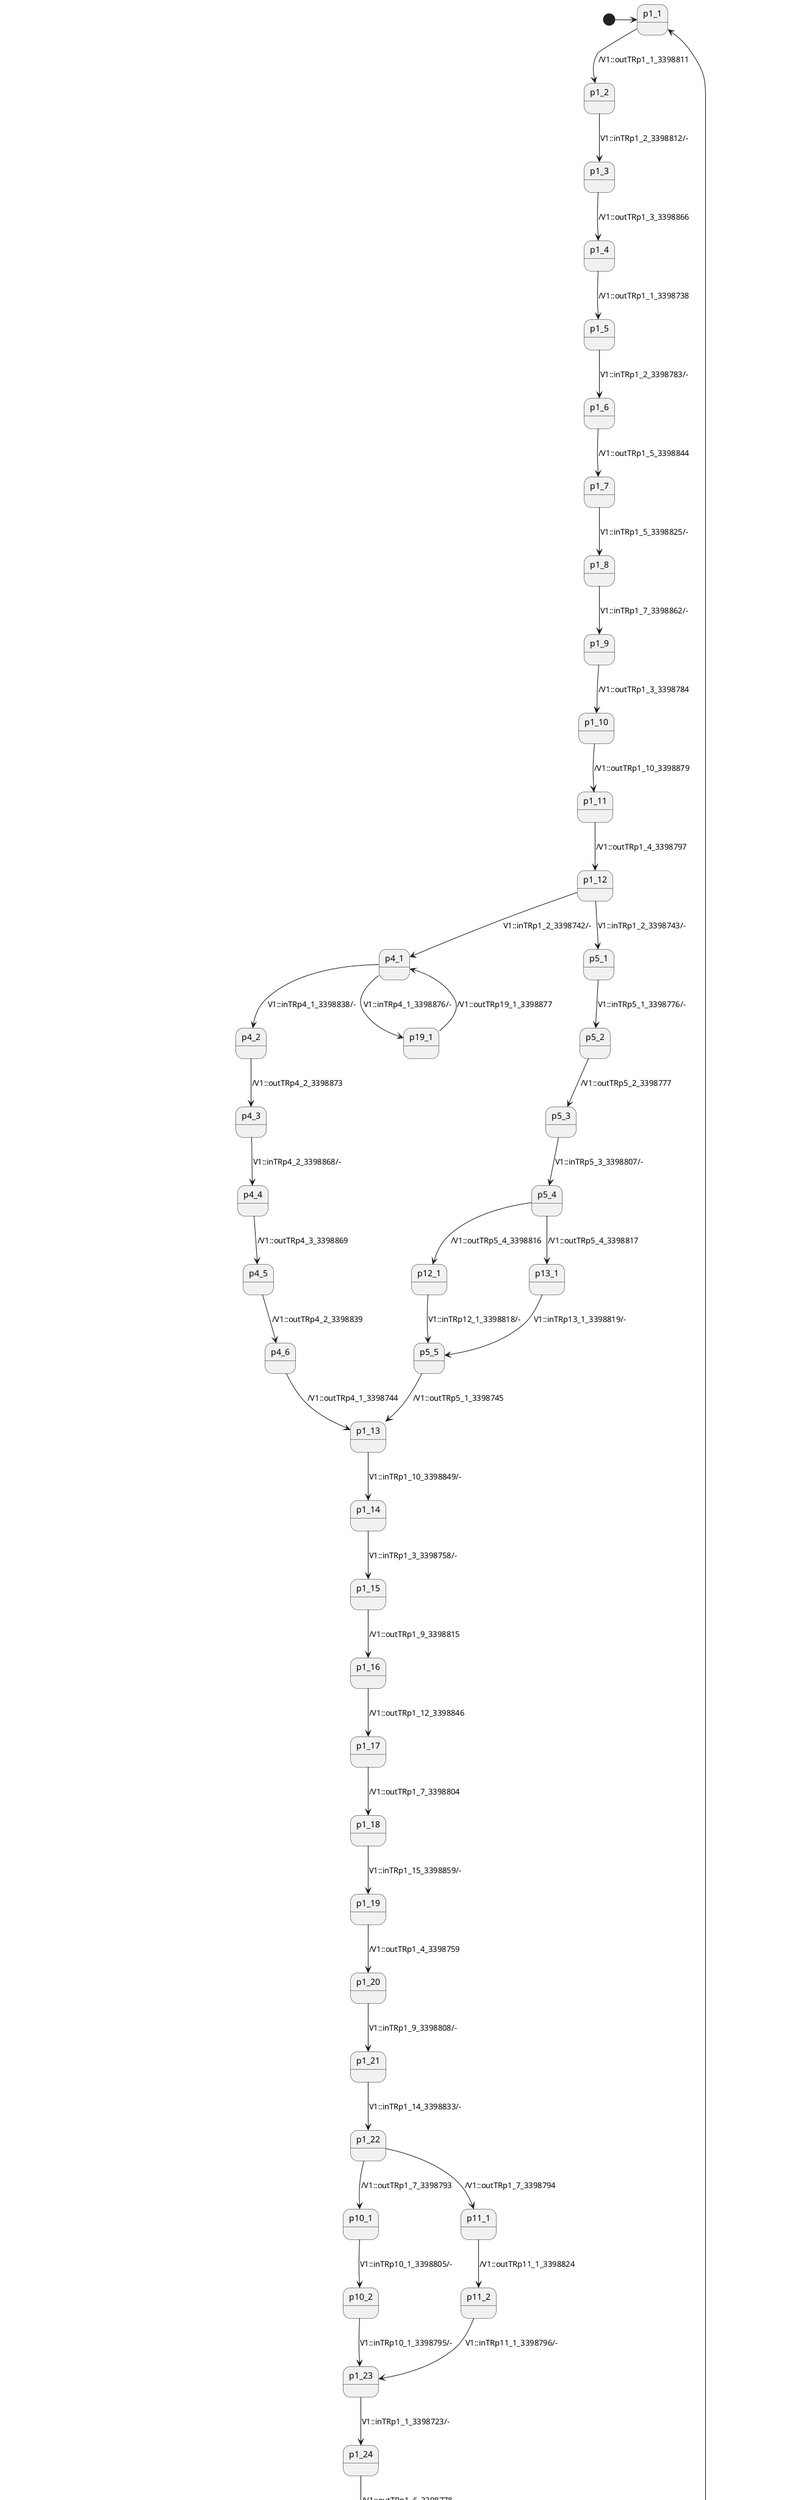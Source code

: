 @startuml

[*] -> p1_1
p1_1 --> p1_2: /V1::outTRp1_1_3398811
p1_43 --> p1_44: V1::inTRp1_31_3398828/-
p1_35 --> p1_36: /V1::outTRp1_20_3398809
p2_1 --> p2_2: /V1::outTRp2_1_3398874
p3_1 --> p3_2: /V1::outTRp3_1_3398724
p1_24 --> p1_25: /V1::outTRp1_6_3398778
p3_2 --> p3_3: /V1::outTRp3_2_3398830
p3_40 --> p3_41: V1::inTRp3_9_3398751/-
p3_34 --> p3_35: /V1::outTRp3_11_3398764
p2_17 --> p2_18: /V1::outTRp2_10_3398821
p3_52 --> p1_35: V1::inTRp3_1_3398722/-
p3_50 --> p3_51: /V1::outTRp3_44_3398845
p3_42 --> p3_43: V1::inTRp3_5_3398734/-
p2_7 --> p2_8: V1::inTRp2_5_3398826/-
p3_48 --> p3_49: V1::inTRp3_10_3398741/-
p3_43 --> p3_44: V1::inTRp3_9_3398747/-
p3_6 --> p3_7: /V1::outTRp3_3_3398736
p3_6 --> p17_1: /V1::outTRp3_6_3398857
p3_26 --> p3_27: /V1::outTRp3_21_3398836
p3_7 --> p3_8: /V1::outTRp3_4_3398763
p1_5 --> p1_6: V1::inTRp1_2_3398783/-
p2_16 --> p2_17: V1::inTRp2_1_3398728/-
p2_12 --> p2_13: V1::inTRp2_8_3398847/-
p3_49 --> p3_50: V1::inTRp3_4_3398729/-
p3_49 --> p7_1: V1::inTRp3_26_3398774/-
p1_13 --> p1_14: V1::inTRp1_10_3398849/-
p4_1 --> p4_2: V1::inTRp4_1_3398838/-
p4_1 --> p19_1: V1::inTRp4_1_3398876/-
p5_1 --> p5_2: V1::inTRp5_1_3398776/-
p1_26 --> p1_27: V1::inTRp1_5_3398755/-
p3_45 --> p3_46: /V1::outTRp3_29_3398799
p3_45 --> p15_1: /V1::outTRp3_40_3398853
p3_45 --> p16_1: /V1::outTRp3_40_3398855
p3_44 --> p3_45: /V1::outTRp3_10_3398748
p3_32 --> p3_33: V1::inTRp3_18_3398798/-
p3_9 --> p3_10: V1::inTRp3_5_3398760/-
p3_41 --> p3_42: /V1::outTRp3_4_3398731
p3_37 --> p3_38: /V1::outTRp3_29_3398835
p2_5 --> p2_6: V1::inTRp2_3_3398781/-
p2_11 --> p2_12: V1::inTRp2_2_3398739/-
p1_31 --> p1_32: /V1::outTRp1_21_3398832
p1_27 --> p1_28: V1::inTRp1_24_3398861/-
p2_4 --> p2_5: V1::inTRp2_1_3398753/-
p1_20 --> p1_21: V1::inTRp1_9_3398808/-
p1_15 --> p1_16: /V1::outTRp1_9_3398815
p3_14 --> p3_15: /V1::outTRp3_13_3398852
p3_10 --> p3_11: /V1::outTRp3_10_3398867
p2_15 --> p2_16: /V1::outTRp2_3_3398740
p3_8 --> p3_9: V1::inTRp3_4_3398750/-
p3_36 --> p3_37: V1::inTRp3_8_3398752/-
p3_35 --> p3_36: V1::inTRp3_12_3398765/-
p3_17 --> p3_18: V1::inTRp3_9_3398768/-
p1_30 --> p1_31: /V1::outTRp1_6_3398756
p3_18 --> p8_1: V1::inTRp3_12_3398786/-
p3_18 --> p9_1: V1::inTRp3_12_3398787/-
p1_33 --> p1_34: V1::inTRp1_14_3398785/-
p3_30 --> p3_31: V1::inTRp3_27_3398865/-
p3_28 --> p3_29: V1::inTRp3_28_3398878/-
p6_1 --> p2_7: /V1::outTRp6_1_3398773
p7_1 --> p3_49: /V1::outTRp7_1_3398775
p5_3 --> p5_4: V1::inTRp5_3_3398807/-
p5_2 --> p5_3: /V1::outTRp5_2_3398777
p1_25 --> p1_26: V1::inTRp1_4_3398746/-
p3_13 --> p3_14: /V1::outTRp3_6_3398761
p3_12 --> p3_13: V1::inTRp3_8_3398780/-
p2_6 --> p2_7: V1::inTRp2_1_3398732/-
p1_45 --> p1_1: /V1::outTRp1_4_3398725
p1_10 --> p1_11: /V1::outTRp1_10_3398879
p1_6 --> p1_7: /V1::outTRp1_5_3398844
p1_34 --> p2_1: /V1::outTRp1_1_3398719
p1_34 --> p3_1: /V1::outTRp1_1_3398720
p3_19 --> p3_20: /V1::outTRp3_13_3398802
p8_1 --> p3_19: /V1::outTRp8_1_3398788
p9_1 --> p9_2: /V1::outTRp9_1_3398829
p9_1 --> p18_1: /V1::outTRp9_1_3398870
p1_41 --> p1_42: V1::inTRp1_32_3398834/-
p1_37 --> p1_38: /V1::outTRp1_25_3398820
p3_24 --> p3_25: V1::inTRp3_17_3398814/-
p1_23 --> p1_24: V1::inTRp1_1_3398723/-
p10_1 --> p10_2: V1::inTRp10_1_3398805/-
p11_1 --> p11_2: /V1::outTRp11_1_3398824
p1_12 --> p4_1: V1::inTRp1_2_3398742/-
p1_12 --> p5_1: V1::inTRp1_2_3398743/-
p3_33 --> p3_34: V1::inTRp3_2_3398726/-
p3_46 --> p3_47: /V1::outTRp3_32_3398806
p9_4 --> p9_5: /V1::outTRp9_3_3398810
p9_3 --> p9_4: /V1::outTRp9_2_3398801
p3_22 --> p3_23: V1::inTRp3_22_3398872/-
p3_20 --> p3_21: V1::inTRp3_15_3398827/-
p1_18 --> p1_19: V1::inTRp1_15_3398859/-
p10_2 --> p1_23: V1::inTRp10_1_3398795/-
p3_47 --> p3_48: /V1::outTRp3_5_3398733
p5_4 --> p12_1: /V1::outTRp5_4_3398816
p5_4 --> p13_1: /V1::outTRp5_4_3398817
p1_21 --> p1_22: V1::inTRp1_14_3398833/-
p1_36 --> p1_37: V1::inTRp1_16_3398790/-
p9_5 --> p9_6: /V1::outTRp9_5_3398831
p1_3 --> p1_4: /V1::outTRp1_3_3398866
p1_2 --> p1_3: V1::inTRp1_2_3398812/-
p3_16 --> p3_17: /V1::outTRp3_8_3398766
p3_25 --> p3_26: V1::inTRp3_4_3398737/-
p1_16 --> p1_17: /V1::outTRp1_12_3398846
p5_5 --> p1_13: /V1::outTRp5_1_3398745
p12_1 --> p5_5: V1::inTRp12_1_3398818/-
p13_1 --> p5_5: V1::inTRp13_1_3398819/-
p1_38 --> p1_39: /V1::outTRp1_26_3398822
p2_18 --> p1_35: V1::inTRp2_1_3398721/-
p1_40 --> p1_41: /V1::outTRp1_17_3398791
p1_39 --> p1_40: V1::inTRp1_27_3398823/-
p11_2 --> p1_23: V1::inTRp11_1_3398796/-
p1_8 --> p1_9: V1::inTRp1_7_3398862/-
p2_8 --> p2_9: V1::inTRp2_6_3398850/-
p3_21 --> p3_22: V1::inTRp3_14_3398803/-
p1_44 --> p1_45: /V1::outTRp1_14_3398782
p9_2 --> p9_3: V1::inTRp9_1_3398800/-
p3_3 --> p3_4: V1::inTRp3_3_3398842/-
p9_6 --> p3_19: /V1::outTRp9_1_3398789
p1_32 --> p1_33: /V1::outTRp1_10_3398769
p1_22 --> p10_1: /V1::outTRp1_7_3398793
p1_22 --> p11_1: /V1::outTRp1_7_3398794
p1_42 --> p1_43: /V1::outTRp1_1_3398718
p3_38 --> p3_39: V1::inTRp3_34_3398860/-
p3_27 --> p3_28: V1::inTRp3_11_3398770/-
p1_29 --> p1_30: V1::inTRp1_8_3398767/-
p4_6 --> p1_13: /V1::outTRp4_1_3398744
p4_2 --> p4_3: /V1::outTRp4_2_3398873
p14_1 --> p3_10: V1::inTRp14_1_3398841/-
p3_5 --> p3_6: /V1::outTRp3_2_3398735
p3_4 --> p3_5: /V1::outTRp3_4_3398843
p1_7 --> p1_8: V1::inTRp1_5_3398825/-
p3_51 --> p3_52: /V1::outTRp3_5_3398730
p1_17 --> p1_18: /V1::outTRp1_7_3398804
p2_14 --> p2_15: /V1::outTRp2_6_3398762
p2_13 --> p2_14: /V1::outTRp2_9_3398848
p1_14 --> p1_15: V1::inTRp1_3_3398758/-
p2_10 --> p2_11: V1::inTRp2_3_3398754/-
p2_10 --> p6_1: V1::inTRp2_4_3398772/-
p2_9 --> p2_10: /V1::outTRp2_7_3398851
p3_15 --> p3_16: V1::inTRp3_10_3398813/-
p15_1 --> p3_45: V1::inTRp15_1_3398854/-
p16_1 --> p3_45: V1::inTRp16_1_3398856/-
p17_1 --> p17_2: /V1::outTRp17_1_3398863
p1_19 --> p1_20: /V1::outTRp1_4_3398759
p3_39 --> p3_40: /V1::outTRp3_3_3398727
p1_28 --> p1_29: /V1::outTRp1_20_3398837
p1_9 --> p1_10: /V1::outTRp1_3_3398784
p17_3 --> p3_6: V1::inTRp17_1_3398858/-
p17_2 --> p17_3: V1::inTRp17_2_3398864/-
p3_31 --> p3_32: V1::inTRp3_5_3398749/-
p1_4 --> p1_5: /V1::outTRp1_1_3398738
p3_11 --> p3_12: /V1::outTRp3_7_3398779
p3_11 --> p14_1: /V1::outTRp3_8_3398840
p4_5 --> p4_6: /V1::outTRp4_2_3398839
p4_4 --> p4_5: /V1::outTRp4_3_3398869
p18_1 --> p9_1: V1::inTRp18_1_3398871/-
p3_23 --> p3_24: V1::inTRp3_13_3398792/-
p4_3 --> p4_4: V1::inTRp4_2_3398868/-
p2_3 --> p2_4: V1::inTRp2_1_3398757/-
p2_2 --> p2_3: V1::inTRp2_2_3398875/-
p19_1 --> p4_1: /V1::outTRp19_1_3398877
p3_29 --> p3_30: /V1::outTRp3_12_3398771
p1_11 --> p1_12: /V1::outTRp1_4_3398797

@enduml
